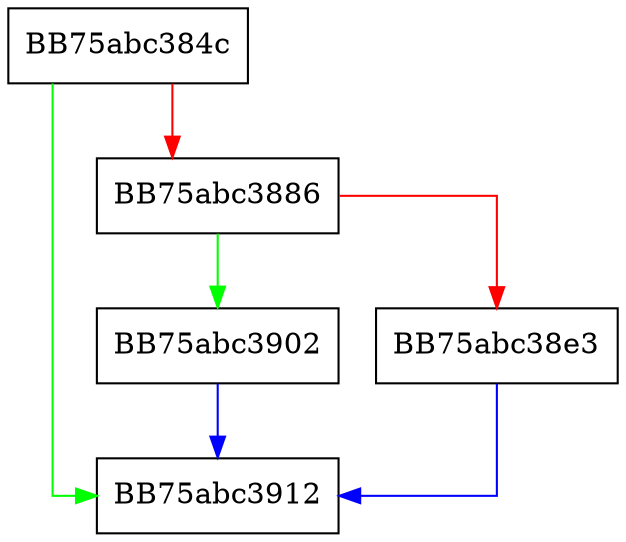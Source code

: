 digraph eIL_shl8f {
  node [shape="box"];
  graph [splines=ortho];
  BB75abc384c -> BB75abc3912 [color="green"];
  BB75abc384c -> BB75abc3886 [color="red"];
  BB75abc3886 -> BB75abc3902 [color="green"];
  BB75abc3886 -> BB75abc38e3 [color="red"];
  BB75abc38e3 -> BB75abc3912 [color="blue"];
  BB75abc3902 -> BB75abc3912 [color="blue"];
}